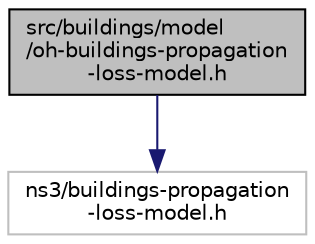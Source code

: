 digraph "src/buildings/model/oh-buildings-propagation-loss-model.h"
{
 // LATEX_PDF_SIZE
  edge [fontname="Helvetica",fontsize="10",labelfontname="Helvetica",labelfontsize="10"];
  node [fontname="Helvetica",fontsize="10",shape=record];
  Node1 [label="src/buildings/model\l/oh-buildings-propagation\l-loss-model.h",height=0.2,width=0.4,color="black", fillcolor="grey75", style="filled", fontcolor="black",tooltip=" "];
  Node1 -> Node2 [color="midnightblue",fontsize="10",style="solid",fontname="Helvetica"];
  Node2 [label="ns3/buildings-propagation\l-loss-model.h",height=0.2,width=0.4,color="grey75", fillcolor="white", style="filled",tooltip=" "];
}
